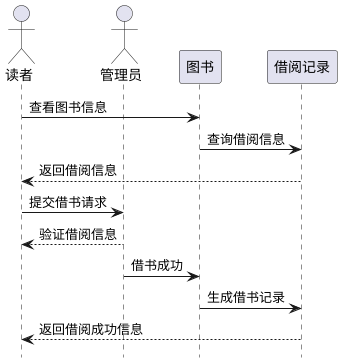 @startuml
hide footbox
actor 读者
actor 管理员

读者 -> 图书:查看图书信息
图书 -> 借阅记录:查询借阅信息
借阅记录 --> 读者:返回借阅信息
读者 -> 管理员:提交借书请求
管理员-->读者:验证借阅信息
管理员->图书:借书成功
图书->借阅记录:生成借书记录
借阅记录-->读者:返回借阅成功信息
@enduml